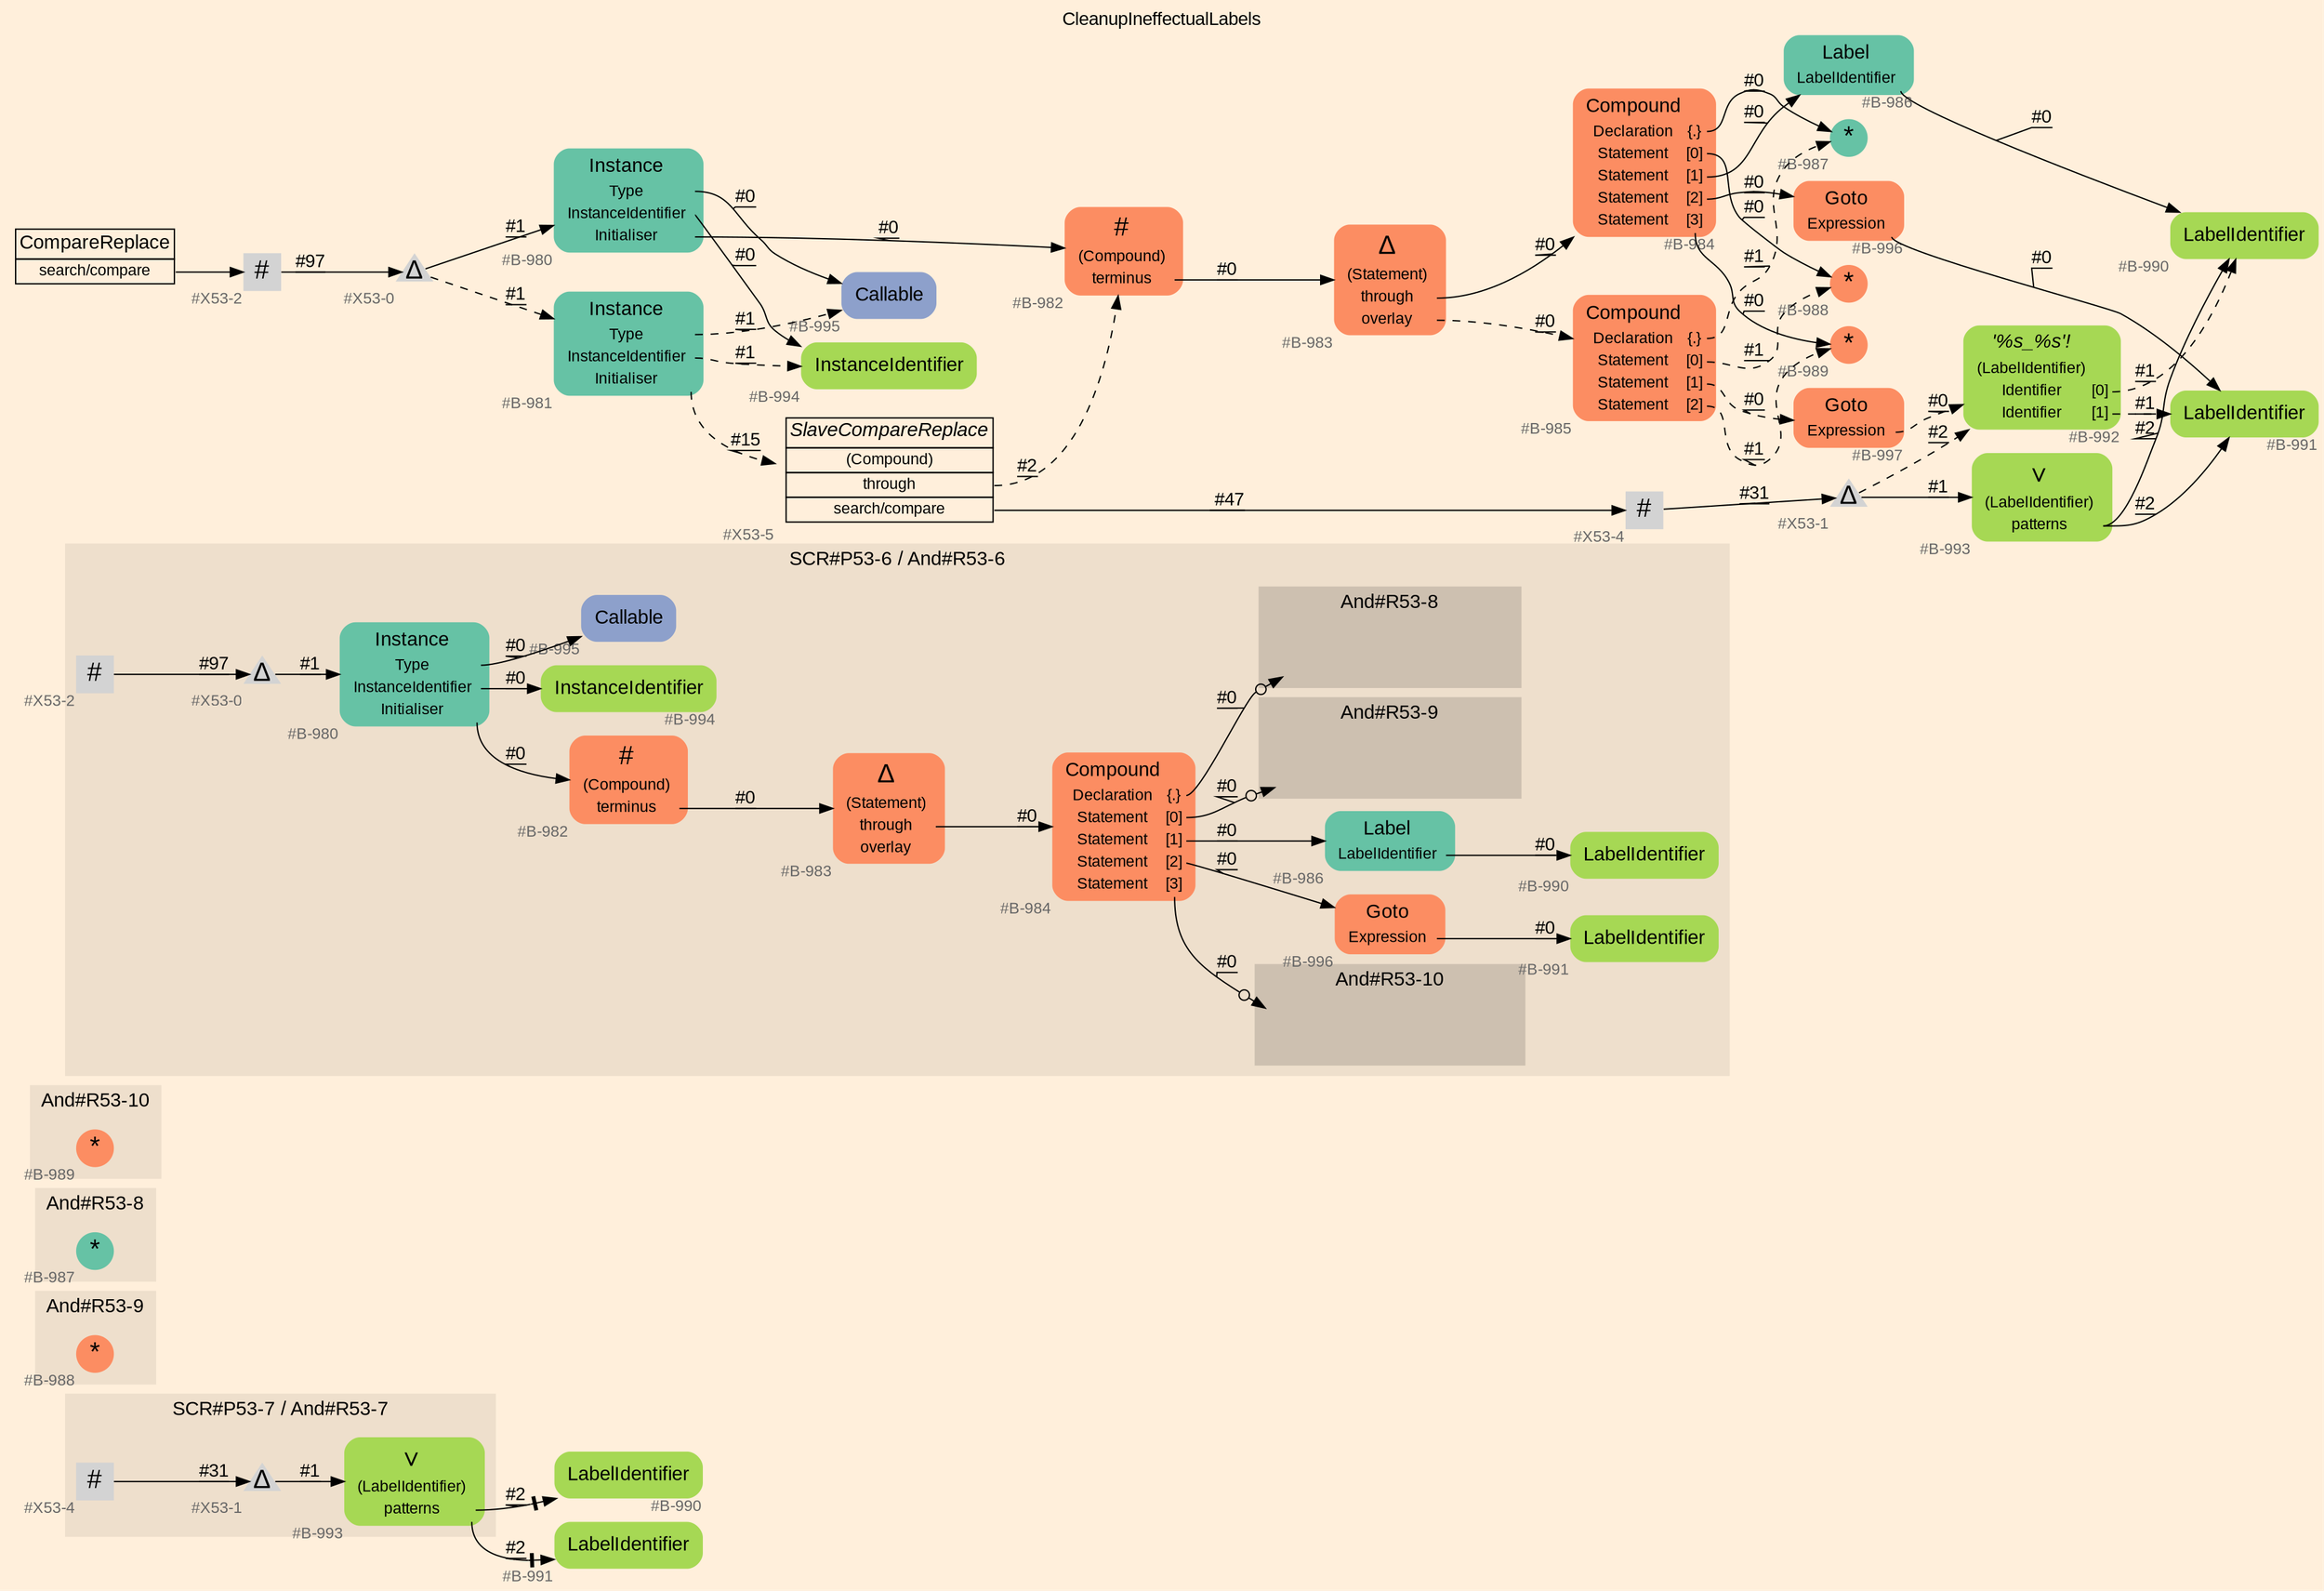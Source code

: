 digraph "CleanupIneffectualLabels" {
label = "CleanupIneffectualLabels"
labelloc = t
graph [
    rankdir = "LR"
    ranksep = 0.3
    bgcolor = antiquewhite1
    color = black
    fontcolor = black
    fontname = "Arial"
];
node [
    fontname = "Arial"
];
edge [
    fontname = "Arial"
];

// -------------------- figure And#R53-7 --------------------
// -------- region And#R53-7 ----------
subgraph "clusterAnd#R53-7" {
    label = "SCR#P53-7 / And#R53-7"
    style = "filled"
    color = antiquewhite2
    fontsize = "15"
    // -------- block And#R53-7/#X53-4 ----------
    "And#R53-7/#X53-4" [
        xlabel = "#X53-4"
        fontsize = "12"
        fontcolor = grey40
        shape = "square"
        label = <<FONT COLOR="black" POINT-SIZE="20">#</FONT>>
        style = "filled"
        penwidth = 0.0
        fixedsize = true
        width = 0.4
        height = 0.4
    ];
    
    // -------- block And#R53-7/#X53-1 ----------
    "And#R53-7/#X53-1" [
        xlabel = "#X53-1"
        fontsize = "12"
        fontcolor = grey40
        shape = "triangle"
        label = <<FONT COLOR="black" POINT-SIZE="20">Δ</FONT>>
        style = "filled"
        penwidth = 0.0
        fixedsize = true
        width = 0.4
        height = 0.4
    ];
    
    // -------- block And#R53-7/#B-993 ----------
    "And#R53-7/#B-993" [
        fillcolor = "/set28/5"
        xlabel = "#B-993"
        fontsize = "12"
        fontcolor = grey40
        shape = "plaintext"
        label = <<TABLE BORDER="0" CELLBORDER="0" CELLSPACING="0">
         <TR><TD><FONT COLOR="black" POINT-SIZE="20">∨</FONT></TD></TR>
         <TR><TD><FONT COLOR="black" POINT-SIZE="12">(LabelIdentifier)</FONT></TD><TD PORT="port0"></TD></TR>
         <TR><TD><FONT COLOR="black" POINT-SIZE="12">patterns</FONT></TD><TD PORT="port1"></TD></TR>
        </TABLE>>
        style = "rounded,filled"
    ];
    
}

// -------- block And#R53-7/#B-990 ----------
"And#R53-7/#B-990" [
    fillcolor = "/set28/5"
    xlabel = "#B-990"
    fontsize = "12"
    fontcolor = grey40
    shape = "plaintext"
    label = <<TABLE BORDER="0" CELLBORDER="0" CELLSPACING="0">
     <TR><TD><FONT COLOR="black" POINT-SIZE="15">LabelIdentifier</FONT></TD></TR>
    </TABLE>>
    style = "rounded,filled"
];

// -------- block And#R53-7/#B-991 ----------
"And#R53-7/#B-991" [
    fillcolor = "/set28/5"
    xlabel = "#B-991"
    fontsize = "12"
    fontcolor = grey40
    shape = "plaintext"
    label = <<TABLE BORDER="0" CELLBORDER="0" CELLSPACING="0">
     <TR><TD><FONT COLOR="black" POINT-SIZE="15">LabelIdentifier</FONT></TD></TR>
    </TABLE>>
    style = "rounded,filled"
];

"And#R53-7/#X53-4" -> "And#R53-7/#X53-1" [
    label = "#31"
    decorate = true
    color = black
    fontcolor = black
];

"And#R53-7/#X53-1" -> "And#R53-7/#B-993" [
    label = "#1"
    decorate = true
    color = black
    fontcolor = black
];

"And#R53-7/#B-993":port1 -> "And#R53-7/#B-990" [
    arrowhead="normalnonetee"
    label = "#2"
    decorate = true
    color = black
    fontcolor = black
];

"And#R53-7/#B-993":port1 -> "And#R53-7/#B-991" [
    arrowhead="normalnonetee"
    label = "#2"
    decorate = true
    color = black
    fontcolor = black
];


// -------------------- figure And#R53-9 --------------------
// -------- region And#R53-9 ----------
subgraph "clusterAnd#R53-9" {
    label = "And#R53-9"
    style = "filled"
    color = antiquewhite2
    fontsize = "15"
    // -------- block And#R53-9/#B-988 ----------
    "And#R53-9/#B-988" [
        fillcolor = "/set28/2"
        xlabel = "#B-988"
        fontsize = "12"
        fontcolor = grey40
        shape = "circle"
        label = <<FONT COLOR="black" POINT-SIZE="20">*</FONT>>
        style = "filled"
        penwidth = 0.0
        fixedsize = true
        width = 0.4
        height = 0.4
    ];
    
}


// -------------------- figure And#R53-8 --------------------
// -------- region And#R53-8 ----------
subgraph "clusterAnd#R53-8" {
    label = "And#R53-8"
    style = "filled"
    color = antiquewhite2
    fontsize = "15"
    // -------- block And#R53-8/#B-987 ----------
    "And#R53-8/#B-987" [
        fillcolor = "/set28/1"
        xlabel = "#B-987"
        fontsize = "12"
        fontcolor = grey40
        shape = "circle"
        label = <<FONT COLOR="black" POINT-SIZE="20">*</FONT>>
        style = "filled"
        penwidth = 0.0
        fixedsize = true
        width = 0.4
        height = 0.4
    ];
    
}


// -------------------- figure And#R53-10 --------------------
// -------- region And#R53-10 ----------
subgraph "clusterAnd#R53-10" {
    label = "And#R53-10"
    style = "filled"
    color = antiquewhite2
    fontsize = "15"
    // -------- block And#R53-10/#B-989 ----------
    "And#R53-10/#B-989" [
        fillcolor = "/set28/2"
        xlabel = "#B-989"
        fontsize = "12"
        fontcolor = grey40
        shape = "circle"
        label = <<FONT COLOR="black" POINT-SIZE="20">*</FONT>>
        style = "filled"
        penwidth = 0.0
        fixedsize = true
        width = 0.4
        height = 0.4
    ];
    
}


// -------------------- figure And#R53-6 --------------------
// -------- region And#R53-6 ----------
subgraph "clusterAnd#R53-6" {
    label = "SCR#P53-6 / And#R53-6"
    style = "filled"
    color = antiquewhite2
    fontsize = "15"
    // -------- block And#R53-6/#B-990 ----------
    "And#R53-6/#B-990" [
        fillcolor = "/set28/5"
        xlabel = "#B-990"
        fontsize = "12"
        fontcolor = grey40
        shape = "plaintext"
        label = <<TABLE BORDER="0" CELLBORDER="0" CELLSPACING="0">
         <TR><TD><FONT COLOR="black" POINT-SIZE="15">LabelIdentifier</FONT></TD></TR>
        </TABLE>>
        style = "rounded,filled"
    ];
    
    // -------- block And#R53-6/#B-986 ----------
    "And#R53-6/#B-986" [
        fillcolor = "/set28/1"
        xlabel = "#B-986"
        fontsize = "12"
        fontcolor = grey40
        shape = "plaintext"
        label = <<TABLE BORDER="0" CELLBORDER="0" CELLSPACING="0">
         <TR><TD><FONT COLOR="black" POINT-SIZE="15">Label</FONT></TD></TR>
         <TR><TD><FONT COLOR="black" POINT-SIZE="12">LabelIdentifier</FONT></TD><TD PORT="port0"></TD></TR>
        </TABLE>>
        style = "rounded,filled"
    ];
    
    // -------- block And#R53-6/#B-991 ----------
    "And#R53-6/#B-991" [
        fillcolor = "/set28/5"
        xlabel = "#B-991"
        fontsize = "12"
        fontcolor = grey40
        shape = "plaintext"
        label = <<TABLE BORDER="0" CELLBORDER="0" CELLSPACING="0">
         <TR><TD><FONT COLOR="black" POINT-SIZE="15">LabelIdentifier</FONT></TD></TR>
        </TABLE>>
        style = "rounded,filled"
    ];
    
    // -------- block And#R53-6/#B-994 ----------
    "And#R53-6/#B-994" [
        fillcolor = "/set28/5"
        xlabel = "#B-994"
        fontsize = "12"
        fontcolor = grey40
        shape = "plaintext"
        label = <<TABLE BORDER="0" CELLBORDER="0" CELLSPACING="0">
         <TR><TD><FONT COLOR="black" POINT-SIZE="15">InstanceIdentifier</FONT></TD></TR>
        </TABLE>>
        style = "rounded,filled"
    ];
    
    // -------- block And#R53-6/#B-996 ----------
    "And#R53-6/#B-996" [
        fillcolor = "/set28/2"
        xlabel = "#B-996"
        fontsize = "12"
        fontcolor = grey40
        shape = "plaintext"
        label = <<TABLE BORDER="0" CELLBORDER="0" CELLSPACING="0">
         <TR><TD><FONT COLOR="black" POINT-SIZE="15">Goto</FONT></TD></TR>
         <TR><TD><FONT COLOR="black" POINT-SIZE="12">Expression</FONT></TD><TD PORT="port0"></TD></TR>
        </TABLE>>
        style = "rounded,filled"
    ];
    
    // -------- block And#R53-6/#B-980 ----------
    "And#R53-6/#B-980" [
        fillcolor = "/set28/1"
        xlabel = "#B-980"
        fontsize = "12"
        fontcolor = grey40
        shape = "plaintext"
        label = <<TABLE BORDER="0" CELLBORDER="0" CELLSPACING="0">
         <TR><TD><FONT COLOR="black" POINT-SIZE="15">Instance</FONT></TD></TR>
         <TR><TD><FONT COLOR="black" POINT-SIZE="12">Type</FONT></TD><TD PORT="port0"></TD></TR>
         <TR><TD><FONT COLOR="black" POINT-SIZE="12">InstanceIdentifier</FONT></TD><TD PORT="port1"></TD></TR>
         <TR><TD><FONT COLOR="black" POINT-SIZE="12">Initialiser</FONT></TD><TD PORT="port2"></TD></TR>
        </TABLE>>
        style = "rounded,filled"
    ];
    
    // -------- block And#R53-6/#B-995 ----------
    "And#R53-6/#B-995" [
        fillcolor = "/set28/3"
        xlabel = "#B-995"
        fontsize = "12"
        fontcolor = grey40
        shape = "plaintext"
        label = <<TABLE BORDER="0" CELLBORDER="0" CELLSPACING="0">
         <TR><TD><FONT COLOR="black" POINT-SIZE="15">Callable</FONT></TD></TR>
        </TABLE>>
        style = "rounded,filled"
    ];
    
    // -------- block And#R53-6/#B-984 ----------
    "And#R53-6/#B-984" [
        fillcolor = "/set28/2"
        xlabel = "#B-984"
        fontsize = "12"
        fontcolor = grey40
        shape = "plaintext"
        label = <<TABLE BORDER="0" CELLBORDER="0" CELLSPACING="0">
         <TR><TD><FONT COLOR="black" POINT-SIZE="15">Compound</FONT></TD></TR>
         <TR><TD><FONT COLOR="black" POINT-SIZE="12">Declaration</FONT></TD><TD PORT="port0"><FONT COLOR="black" POINT-SIZE="12">{.}</FONT></TD></TR>
         <TR><TD><FONT COLOR="black" POINT-SIZE="12">Statement</FONT></TD><TD PORT="port1"><FONT COLOR="black" POINT-SIZE="12">[0]</FONT></TD></TR>
         <TR><TD><FONT COLOR="black" POINT-SIZE="12">Statement</FONT></TD><TD PORT="port2"><FONT COLOR="black" POINT-SIZE="12">[1]</FONT></TD></TR>
         <TR><TD><FONT COLOR="black" POINT-SIZE="12">Statement</FONT></TD><TD PORT="port3"><FONT COLOR="black" POINT-SIZE="12">[2]</FONT></TD></TR>
         <TR><TD><FONT COLOR="black" POINT-SIZE="12">Statement</FONT></TD><TD PORT="port4"><FONT COLOR="black" POINT-SIZE="12">[3]</FONT></TD></TR>
        </TABLE>>
        style = "rounded,filled"
    ];
    
    // -------- block And#R53-6/#B-983 ----------
    "And#R53-6/#B-983" [
        fillcolor = "/set28/2"
        xlabel = "#B-983"
        fontsize = "12"
        fontcolor = grey40
        shape = "plaintext"
        label = <<TABLE BORDER="0" CELLBORDER="0" CELLSPACING="0">
         <TR><TD><FONT COLOR="black" POINT-SIZE="20">Δ</FONT></TD></TR>
         <TR><TD><FONT COLOR="black" POINT-SIZE="12">(Statement)</FONT></TD><TD PORT="port0"></TD></TR>
         <TR><TD><FONT COLOR="black" POINT-SIZE="12">through</FONT></TD><TD PORT="port1"></TD></TR>
         <TR><TD><FONT COLOR="black" POINT-SIZE="12">overlay</FONT></TD><TD PORT="port2"></TD></TR>
        </TABLE>>
        style = "rounded,filled"
    ];
    
    // -------- block And#R53-6/#X53-2 ----------
    "And#R53-6/#X53-2" [
        xlabel = "#X53-2"
        fontsize = "12"
        fontcolor = grey40
        shape = "square"
        label = <<FONT COLOR="black" POINT-SIZE="20">#</FONT>>
        style = "filled"
        penwidth = 0.0
        fixedsize = true
        width = 0.4
        height = 0.4
    ];
    
    // -------- block And#R53-6/#X53-0 ----------
    "And#R53-6/#X53-0" [
        xlabel = "#X53-0"
        fontsize = "12"
        fontcolor = grey40
        shape = "triangle"
        label = <<FONT COLOR="black" POINT-SIZE="20">Δ</FONT>>
        style = "filled"
        penwidth = 0.0
        fixedsize = true
        width = 0.4
        height = 0.4
    ];
    
    // -------- block And#R53-6/#B-982 ----------
    "And#R53-6/#B-982" [
        fillcolor = "/set28/2"
        xlabel = "#B-982"
        fontsize = "12"
        fontcolor = grey40
        shape = "plaintext"
        label = <<TABLE BORDER="0" CELLBORDER="0" CELLSPACING="0">
         <TR><TD><FONT COLOR="black" POINT-SIZE="20">#</FONT></TD></TR>
         <TR><TD><FONT COLOR="black" POINT-SIZE="12">(Compound)</FONT></TD><TD PORT="port0"></TD></TR>
         <TR><TD><FONT COLOR="black" POINT-SIZE="12">terminus</FONT></TD><TD PORT="port1"></TD></TR>
        </TABLE>>
        style = "rounded,filled"
    ];
    
    // -------- region And#R53-6/And#R53-8 ----------
    subgraph "clusterAnd#R53-6/And#R53-8" {
        label = "And#R53-8"
        style = "filled"
        color = antiquewhite3
        fontsize = "15"
        // -------- block And#R53-6/And#R53-8/#B-987 ----------
        "And#R53-6/And#R53-8/#B-987" [
            fillcolor = "/set28/1"
            xlabel = "#B-987"
            fontsize = "12"
            fontcolor = grey40
            shape = "none"
            style = "invisible"
        ];
        
    }
    
    // -------- region And#R53-6/And#R53-9 ----------
    subgraph "clusterAnd#R53-6/And#R53-9" {
        label = "And#R53-9"
        style = "filled"
        color = antiquewhite3
        fontsize = "15"
        // -------- block And#R53-6/And#R53-9/#B-988 ----------
        "And#R53-6/And#R53-9/#B-988" [
            fillcolor = "/set28/2"
            xlabel = "#B-988"
            fontsize = "12"
            fontcolor = grey40
            shape = "none"
            style = "invisible"
        ];
        
    }
    
    // -------- region And#R53-6/And#R53-10 ----------
    subgraph "clusterAnd#R53-6/And#R53-10" {
        label = "And#R53-10"
        style = "filled"
        color = antiquewhite3
        fontsize = "15"
        // -------- block And#R53-6/And#R53-10/#B-989 ----------
        "And#R53-6/And#R53-10/#B-989" [
            fillcolor = "/set28/2"
            xlabel = "#B-989"
            fontsize = "12"
            fontcolor = grey40
            shape = "none"
            style = "invisible"
        ];
        
    }
    
}

"And#R53-6/#B-986":port0 -> "And#R53-6/#B-990" [
    label = "#0"
    decorate = true
    color = black
    fontcolor = black
];

"And#R53-6/#B-996":port0 -> "And#R53-6/#B-991" [
    label = "#0"
    decorate = true
    color = black
    fontcolor = black
];

"And#R53-6/#B-980":port0 -> "And#R53-6/#B-995" [
    label = "#0"
    decorate = true
    color = black
    fontcolor = black
];

"And#R53-6/#B-980":port1 -> "And#R53-6/#B-994" [
    label = "#0"
    decorate = true
    color = black
    fontcolor = black
];

"And#R53-6/#B-980":port2 -> "And#R53-6/#B-982" [
    label = "#0"
    decorate = true
    color = black
    fontcolor = black
];

"And#R53-6/#B-984":port0 -> "And#R53-6/And#R53-8/#B-987" [
    arrowhead="normalnoneodot"
    label = "#0"
    decorate = true
    color = black
    fontcolor = black
];

"And#R53-6/#B-984":port1 -> "And#R53-6/And#R53-9/#B-988" [
    arrowhead="normalnoneodot"
    label = "#0"
    decorate = true
    color = black
    fontcolor = black
];

"And#R53-6/#B-984":port2 -> "And#R53-6/#B-986" [
    label = "#0"
    decorate = true
    color = black
    fontcolor = black
];

"And#R53-6/#B-984":port3 -> "And#R53-6/#B-996" [
    label = "#0"
    decorate = true
    color = black
    fontcolor = black
];

"And#R53-6/#B-984":port4 -> "And#R53-6/And#R53-10/#B-989" [
    arrowhead="normalnoneodot"
    label = "#0"
    decorate = true
    color = black
    fontcolor = black
];

"And#R53-6/#B-983":port1 -> "And#R53-6/#B-984" [
    label = "#0"
    decorate = true
    color = black
    fontcolor = black
];

"And#R53-6/#X53-2" -> "And#R53-6/#X53-0" [
    label = "#97"
    decorate = true
    color = black
    fontcolor = black
];

"And#R53-6/#X53-0" -> "And#R53-6/#B-980" [
    label = "#1"
    decorate = true
    color = black
    fontcolor = black
];

"And#R53-6/#B-982":port1 -> "And#R53-6/#B-983" [
    label = "#0"
    decorate = true
    color = black
    fontcolor = black
];


// -------------------- transformation figure --------------------
// -------- block CR#X53-3 ----------
"CR#X53-3" [
    fillcolor = antiquewhite1
    fontsize = "12"
    fontcolor = grey40
    shape = "plaintext"
    label = <<TABLE BORDER="0" CELLBORDER="1" CELLSPACING="0">
     <TR><TD><FONT COLOR="black" POINT-SIZE="15">CompareReplace</FONT></TD></TR>
     <TR><TD PORT="port0"><FONT COLOR="black" POINT-SIZE="12">search/compare</FONT></TD></TR>
    </TABLE>>
    style = "filled"
    color = black
];

// -------- block #X53-2 ----------
"#X53-2" [
    xlabel = "#X53-2"
    fontsize = "12"
    fontcolor = grey40
    shape = "square"
    label = <<FONT COLOR="black" POINT-SIZE="20">#</FONT>>
    style = "filled"
    penwidth = 0.0
    fixedsize = true
    width = 0.4
    height = 0.4
];

// -------- block #X53-0 ----------
"#X53-0" [
    xlabel = "#X53-0"
    fontsize = "12"
    fontcolor = grey40
    shape = "triangle"
    label = <<FONT COLOR="black" POINT-SIZE="20">Δ</FONT>>
    style = "filled"
    penwidth = 0.0
    fixedsize = true
    width = 0.4
    height = 0.4
];

// -------- block #B-980 ----------
"#B-980" [
    fillcolor = "/set28/1"
    xlabel = "#B-980"
    fontsize = "12"
    fontcolor = grey40
    shape = "plaintext"
    label = <<TABLE BORDER="0" CELLBORDER="0" CELLSPACING="0">
     <TR><TD><FONT COLOR="black" POINT-SIZE="15">Instance</FONT></TD></TR>
     <TR><TD><FONT COLOR="black" POINT-SIZE="12">Type</FONT></TD><TD PORT="port0"></TD></TR>
     <TR><TD><FONT COLOR="black" POINT-SIZE="12">InstanceIdentifier</FONT></TD><TD PORT="port1"></TD></TR>
     <TR><TD><FONT COLOR="black" POINT-SIZE="12">Initialiser</FONT></TD><TD PORT="port2"></TD></TR>
    </TABLE>>
    style = "rounded,filled"
];

// -------- block #B-995 ----------
"#B-995" [
    fillcolor = "/set28/3"
    xlabel = "#B-995"
    fontsize = "12"
    fontcolor = grey40
    shape = "plaintext"
    label = <<TABLE BORDER="0" CELLBORDER="0" CELLSPACING="0">
     <TR><TD><FONT COLOR="black" POINT-SIZE="15">Callable</FONT></TD></TR>
    </TABLE>>
    style = "rounded,filled"
];

// -------- block #B-994 ----------
"#B-994" [
    fillcolor = "/set28/5"
    xlabel = "#B-994"
    fontsize = "12"
    fontcolor = grey40
    shape = "plaintext"
    label = <<TABLE BORDER="0" CELLBORDER="0" CELLSPACING="0">
     <TR><TD><FONT COLOR="black" POINT-SIZE="15">InstanceIdentifier</FONT></TD></TR>
    </TABLE>>
    style = "rounded,filled"
];

// -------- block #B-982 ----------
"#B-982" [
    fillcolor = "/set28/2"
    xlabel = "#B-982"
    fontsize = "12"
    fontcolor = grey40
    shape = "plaintext"
    label = <<TABLE BORDER="0" CELLBORDER="0" CELLSPACING="0">
     <TR><TD><FONT COLOR="black" POINT-SIZE="20">#</FONT></TD></TR>
     <TR><TD><FONT COLOR="black" POINT-SIZE="12">(Compound)</FONT></TD><TD PORT="port0"></TD></TR>
     <TR><TD><FONT COLOR="black" POINT-SIZE="12">terminus</FONT></TD><TD PORT="port1"></TD></TR>
    </TABLE>>
    style = "rounded,filled"
];

// -------- block #B-983 ----------
"#B-983" [
    fillcolor = "/set28/2"
    xlabel = "#B-983"
    fontsize = "12"
    fontcolor = grey40
    shape = "plaintext"
    label = <<TABLE BORDER="0" CELLBORDER="0" CELLSPACING="0">
     <TR><TD><FONT COLOR="black" POINT-SIZE="20">Δ</FONT></TD></TR>
     <TR><TD><FONT COLOR="black" POINT-SIZE="12">(Statement)</FONT></TD><TD PORT="port0"></TD></TR>
     <TR><TD><FONT COLOR="black" POINT-SIZE="12">through</FONT></TD><TD PORT="port1"></TD></TR>
     <TR><TD><FONT COLOR="black" POINT-SIZE="12">overlay</FONT></TD><TD PORT="port2"></TD></TR>
    </TABLE>>
    style = "rounded,filled"
];

// -------- block #B-984 ----------
"#B-984" [
    fillcolor = "/set28/2"
    xlabel = "#B-984"
    fontsize = "12"
    fontcolor = grey40
    shape = "plaintext"
    label = <<TABLE BORDER="0" CELLBORDER="0" CELLSPACING="0">
     <TR><TD><FONT COLOR="black" POINT-SIZE="15">Compound</FONT></TD></TR>
     <TR><TD><FONT COLOR="black" POINT-SIZE="12">Declaration</FONT></TD><TD PORT="port0"><FONT COLOR="black" POINT-SIZE="12">{.}</FONT></TD></TR>
     <TR><TD><FONT COLOR="black" POINT-SIZE="12">Statement</FONT></TD><TD PORT="port1"><FONT COLOR="black" POINT-SIZE="12">[0]</FONT></TD></TR>
     <TR><TD><FONT COLOR="black" POINT-SIZE="12">Statement</FONT></TD><TD PORT="port2"><FONT COLOR="black" POINT-SIZE="12">[1]</FONT></TD></TR>
     <TR><TD><FONT COLOR="black" POINT-SIZE="12">Statement</FONT></TD><TD PORT="port3"><FONT COLOR="black" POINT-SIZE="12">[2]</FONT></TD></TR>
     <TR><TD><FONT COLOR="black" POINT-SIZE="12">Statement</FONT></TD><TD PORT="port4"><FONT COLOR="black" POINT-SIZE="12">[3]</FONT></TD></TR>
    </TABLE>>
    style = "rounded,filled"
];

// -------- block #B-987 ----------
"#B-987" [
    fillcolor = "/set28/1"
    xlabel = "#B-987"
    fontsize = "12"
    fontcolor = grey40
    shape = "circle"
    label = <<FONT COLOR="black" POINT-SIZE="20">*</FONT>>
    style = "filled"
    penwidth = 0.0
    fixedsize = true
    width = 0.4
    height = 0.4
];

// -------- block #B-988 ----------
"#B-988" [
    fillcolor = "/set28/2"
    xlabel = "#B-988"
    fontsize = "12"
    fontcolor = grey40
    shape = "circle"
    label = <<FONT COLOR="black" POINT-SIZE="20">*</FONT>>
    style = "filled"
    penwidth = 0.0
    fixedsize = true
    width = 0.4
    height = 0.4
];

// -------- block #B-986 ----------
"#B-986" [
    fillcolor = "/set28/1"
    xlabel = "#B-986"
    fontsize = "12"
    fontcolor = grey40
    shape = "plaintext"
    label = <<TABLE BORDER="0" CELLBORDER="0" CELLSPACING="0">
     <TR><TD><FONT COLOR="black" POINT-SIZE="15">Label</FONT></TD></TR>
     <TR><TD><FONT COLOR="black" POINT-SIZE="12">LabelIdentifier</FONT></TD><TD PORT="port0"></TD></TR>
    </TABLE>>
    style = "rounded,filled"
];

// -------- block #B-990 ----------
"#B-990" [
    fillcolor = "/set28/5"
    xlabel = "#B-990"
    fontsize = "12"
    fontcolor = grey40
    shape = "plaintext"
    label = <<TABLE BORDER="0" CELLBORDER="0" CELLSPACING="0">
     <TR><TD><FONT COLOR="black" POINT-SIZE="15">LabelIdentifier</FONT></TD></TR>
    </TABLE>>
    style = "rounded,filled"
];

// -------- block #B-996 ----------
"#B-996" [
    fillcolor = "/set28/2"
    xlabel = "#B-996"
    fontsize = "12"
    fontcolor = grey40
    shape = "plaintext"
    label = <<TABLE BORDER="0" CELLBORDER="0" CELLSPACING="0">
     <TR><TD><FONT COLOR="black" POINT-SIZE="15">Goto</FONT></TD></TR>
     <TR><TD><FONT COLOR="black" POINT-SIZE="12">Expression</FONT></TD><TD PORT="port0"></TD></TR>
    </TABLE>>
    style = "rounded,filled"
];

// -------- block #B-991 ----------
"#B-991" [
    fillcolor = "/set28/5"
    xlabel = "#B-991"
    fontsize = "12"
    fontcolor = grey40
    shape = "plaintext"
    label = <<TABLE BORDER="0" CELLBORDER="0" CELLSPACING="0">
     <TR><TD><FONT COLOR="black" POINT-SIZE="15">LabelIdentifier</FONT></TD></TR>
    </TABLE>>
    style = "rounded,filled"
];

// -------- block #B-989 ----------
"#B-989" [
    fillcolor = "/set28/2"
    xlabel = "#B-989"
    fontsize = "12"
    fontcolor = grey40
    shape = "circle"
    label = <<FONT COLOR="black" POINT-SIZE="20">*</FONT>>
    style = "filled"
    penwidth = 0.0
    fixedsize = true
    width = 0.4
    height = 0.4
];

// -------- block #B-985 ----------
"#B-985" [
    fillcolor = "/set28/2"
    xlabel = "#B-985"
    fontsize = "12"
    fontcolor = grey40
    shape = "plaintext"
    label = <<TABLE BORDER="0" CELLBORDER="0" CELLSPACING="0">
     <TR><TD><FONT COLOR="black" POINT-SIZE="15">Compound</FONT></TD></TR>
     <TR><TD><FONT COLOR="black" POINT-SIZE="12">Declaration</FONT></TD><TD PORT="port0"><FONT COLOR="black" POINT-SIZE="12">{.}</FONT></TD></TR>
     <TR><TD><FONT COLOR="black" POINT-SIZE="12">Statement</FONT></TD><TD PORT="port1"><FONT COLOR="black" POINT-SIZE="12">[0]</FONT></TD></TR>
     <TR><TD><FONT COLOR="black" POINT-SIZE="12">Statement</FONT></TD><TD PORT="port2"><FONT COLOR="black" POINT-SIZE="12">[1]</FONT></TD></TR>
     <TR><TD><FONT COLOR="black" POINT-SIZE="12">Statement</FONT></TD><TD PORT="port3"><FONT COLOR="black" POINT-SIZE="12">[2]</FONT></TD></TR>
    </TABLE>>
    style = "rounded,filled"
];

// -------- block #B-997 ----------
"#B-997" [
    fillcolor = "/set28/2"
    xlabel = "#B-997"
    fontsize = "12"
    fontcolor = grey40
    shape = "plaintext"
    label = <<TABLE BORDER="0" CELLBORDER="0" CELLSPACING="0">
     <TR><TD><FONT COLOR="black" POINT-SIZE="15">Goto</FONT></TD></TR>
     <TR><TD><FONT COLOR="black" POINT-SIZE="12">Expression</FONT></TD><TD PORT="port0"></TD></TR>
    </TABLE>>
    style = "rounded,filled"
];

// -------- block #B-992 ----------
"#B-992" [
    fillcolor = "/set28/5"
    xlabel = "#B-992"
    fontsize = "12"
    fontcolor = grey40
    shape = "plaintext"
    label = <<TABLE BORDER="0" CELLBORDER="0" CELLSPACING="0">
     <TR><TD><FONT COLOR="black" POINT-SIZE="15"><I>'%s_%s'!</I></FONT></TD></TR>
     <TR><TD><FONT COLOR="black" POINT-SIZE="12">(LabelIdentifier)</FONT></TD><TD PORT="port0"></TD></TR>
     <TR><TD><FONT COLOR="black" POINT-SIZE="12">Identifier</FONT></TD><TD PORT="port1"><FONT COLOR="black" POINT-SIZE="12">[0]</FONT></TD></TR>
     <TR><TD><FONT COLOR="black" POINT-SIZE="12">Identifier</FONT></TD><TD PORT="port2"><FONT COLOR="black" POINT-SIZE="12">[1]</FONT></TD></TR>
    </TABLE>>
    style = "rounded,filled"
];

// -------- block #B-981 ----------
"#B-981" [
    fillcolor = "/set28/1"
    xlabel = "#B-981"
    fontsize = "12"
    fontcolor = grey40
    shape = "plaintext"
    label = <<TABLE BORDER="0" CELLBORDER="0" CELLSPACING="0">
     <TR><TD><FONT COLOR="black" POINT-SIZE="15">Instance</FONT></TD></TR>
     <TR><TD><FONT COLOR="black" POINT-SIZE="12">Type</FONT></TD><TD PORT="port0"></TD></TR>
     <TR><TD><FONT COLOR="black" POINT-SIZE="12">InstanceIdentifier</FONT></TD><TD PORT="port1"></TD></TR>
     <TR><TD><FONT COLOR="black" POINT-SIZE="12">Initialiser</FONT></TD><TD PORT="port2"></TD></TR>
    </TABLE>>
    style = "rounded,filled"
];

// -------- block #X53-5 ----------
"#X53-5" [
    fillcolor = antiquewhite1
    xlabel = "#X53-5"
    fontsize = "12"
    fontcolor = grey40
    shape = "plaintext"
    label = <<TABLE BORDER="0" CELLBORDER="1" CELLSPACING="0">
     <TR><TD><FONT COLOR="black" POINT-SIZE="15"><I>SlaveCompareReplace</I></FONT></TD></TR>
     <TR><TD PORT="port0"><FONT COLOR="black" POINT-SIZE="12">(Compound)</FONT></TD></TR>
     <TR><TD PORT="port1"><FONT COLOR="black" POINT-SIZE="12">through</FONT></TD></TR>
     <TR><TD PORT="port2"><FONT COLOR="black" POINT-SIZE="12">search/compare</FONT></TD></TR>
    </TABLE>>
    style = "filled"
    color = black
];

// -------- block #X53-4 ----------
"#X53-4" [
    xlabel = "#X53-4"
    fontsize = "12"
    fontcolor = grey40
    shape = "square"
    label = <<FONT COLOR="black" POINT-SIZE="20">#</FONT>>
    style = "filled"
    penwidth = 0.0
    fixedsize = true
    width = 0.4
    height = 0.4
];

// -------- block #X53-1 ----------
"#X53-1" [
    xlabel = "#X53-1"
    fontsize = "12"
    fontcolor = grey40
    shape = "triangle"
    label = <<FONT COLOR="black" POINT-SIZE="20">Δ</FONT>>
    style = "filled"
    penwidth = 0.0
    fixedsize = true
    width = 0.4
    height = 0.4
];

// -------- block #B-993 ----------
"#B-993" [
    fillcolor = "/set28/5"
    xlabel = "#B-993"
    fontsize = "12"
    fontcolor = grey40
    shape = "plaintext"
    label = <<TABLE BORDER="0" CELLBORDER="0" CELLSPACING="0">
     <TR><TD><FONT COLOR="black" POINT-SIZE="20">∨</FONT></TD></TR>
     <TR><TD><FONT COLOR="black" POINT-SIZE="12">(LabelIdentifier)</FONT></TD><TD PORT="port0"></TD></TR>
     <TR><TD><FONT COLOR="black" POINT-SIZE="12">patterns</FONT></TD><TD PORT="port1"></TD></TR>
    </TABLE>>
    style = "rounded,filled"
];

"CR#X53-3":port0 -> "#X53-2" [
    label = ""
    decorate = true
    color = black
    fontcolor = black
];

"#X53-2" -> "#X53-0" [
    label = "#97"
    decorate = true
    color = black
    fontcolor = black
];

"#X53-0" -> "#B-980" [
    label = "#1"
    decorate = true
    color = black
    fontcolor = black
];

"#X53-0" -> "#B-981" [
    style="dashed"
    label = "#1"
    decorate = true
    color = black
    fontcolor = black
];

"#B-980":port0 -> "#B-995" [
    label = "#0"
    decorate = true
    color = black
    fontcolor = black
];

"#B-980":port1 -> "#B-994" [
    label = "#0"
    decorate = true
    color = black
    fontcolor = black
];

"#B-980":port2 -> "#B-982" [
    label = "#0"
    decorate = true
    color = black
    fontcolor = black
];

"#B-982":port1 -> "#B-983" [
    label = "#0"
    decorate = true
    color = black
    fontcolor = black
];

"#B-983":port1 -> "#B-984" [
    label = "#0"
    decorate = true
    color = black
    fontcolor = black
];

"#B-983":port2 -> "#B-985" [
    style="dashed"
    label = "#0"
    decorate = true
    color = black
    fontcolor = black
];

"#B-984":port0 -> "#B-987" [
    label = "#0"
    decorate = true
    color = black
    fontcolor = black
];

"#B-984":port1 -> "#B-988" [
    label = "#0"
    decorate = true
    color = black
    fontcolor = black
];

"#B-984":port2 -> "#B-986" [
    label = "#0"
    decorate = true
    color = black
    fontcolor = black
];

"#B-984":port3 -> "#B-996" [
    label = "#0"
    decorate = true
    color = black
    fontcolor = black
];

"#B-984":port4 -> "#B-989" [
    label = "#0"
    decorate = true
    color = black
    fontcolor = black
];

"#B-986":port0 -> "#B-990" [
    label = "#0"
    decorate = true
    color = black
    fontcolor = black
];

"#B-996":port0 -> "#B-991" [
    label = "#0"
    decorate = true
    color = black
    fontcolor = black
];

"#B-985":port0 -> "#B-987" [
    style="dashed"
    label = "#1"
    decorate = true
    color = black
    fontcolor = black
];

"#B-985":port1 -> "#B-988" [
    style="dashed"
    label = "#1"
    decorate = true
    color = black
    fontcolor = black
];

"#B-985":port2 -> "#B-997" [
    style="dashed"
    label = "#0"
    decorate = true
    color = black
    fontcolor = black
];

"#B-985":port3 -> "#B-989" [
    style="dashed"
    label = "#1"
    decorate = true
    color = black
    fontcolor = black
];

"#B-997":port0 -> "#B-992" [
    style="dashed"
    label = "#0"
    decorate = true
    color = black
    fontcolor = black
];

"#B-992":port1 -> "#B-990" [
    style="dashed"
    label = "#1"
    decorate = true
    color = black
    fontcolor = black
];

"#B-992":port2 -> "#B-991" [
    style="dashed"
    label = "#1"
    decorate = true
    color = black
    fontcolor = black
];

"#B-981":port0 -> "#B-995" [
    style="dashed"
    label = "#1"
    decorate = true
    color = black
    fontcolor = black
];

"#B-981":port1 -> "#B-994" [
    style="dashed"
    label = "#1"
    decorate = true
    color = black
    fontcolor = black
];

"#B-981":port2 -> "#X53-5" [
    style="dashed"
    label = "#15"
    decorate = true
    color = black
    fontcolor = black
];

"#X53-5":port1 -> "#B-982" [
    style="dashed"
    label = "#2"
    decorate = true
    color = black
    fontcolor = black
];

"#X53-5":port2 -> "#X53-4" [
    label = " #47"
    decorate = true
    color = black
    fontcolor = black
];

"#X53-4" -> "#X53-1" [
    label = "#31"
    decorate = true
    color = black
    fontcolor = black
];

"#X53-1" -> "#B-993" [
    label = "#1"
    decorate = true
    color = black
    fontcolor = black
];

"#X53-1" -> "#B-992" [
    style="dashed"
    label = "#2"
    decorate = true
    color = black
    fontcolor = black
];

"#B-993":port1 -> "#B-990" [
    label = "#2"
    decorate = true
    color = black
    fontcolor = black
];

"#B-993":port1 -> "#B-991" [
    label = "#2"
    decorate = true
    color = black
    fontcolor = black
];


}

